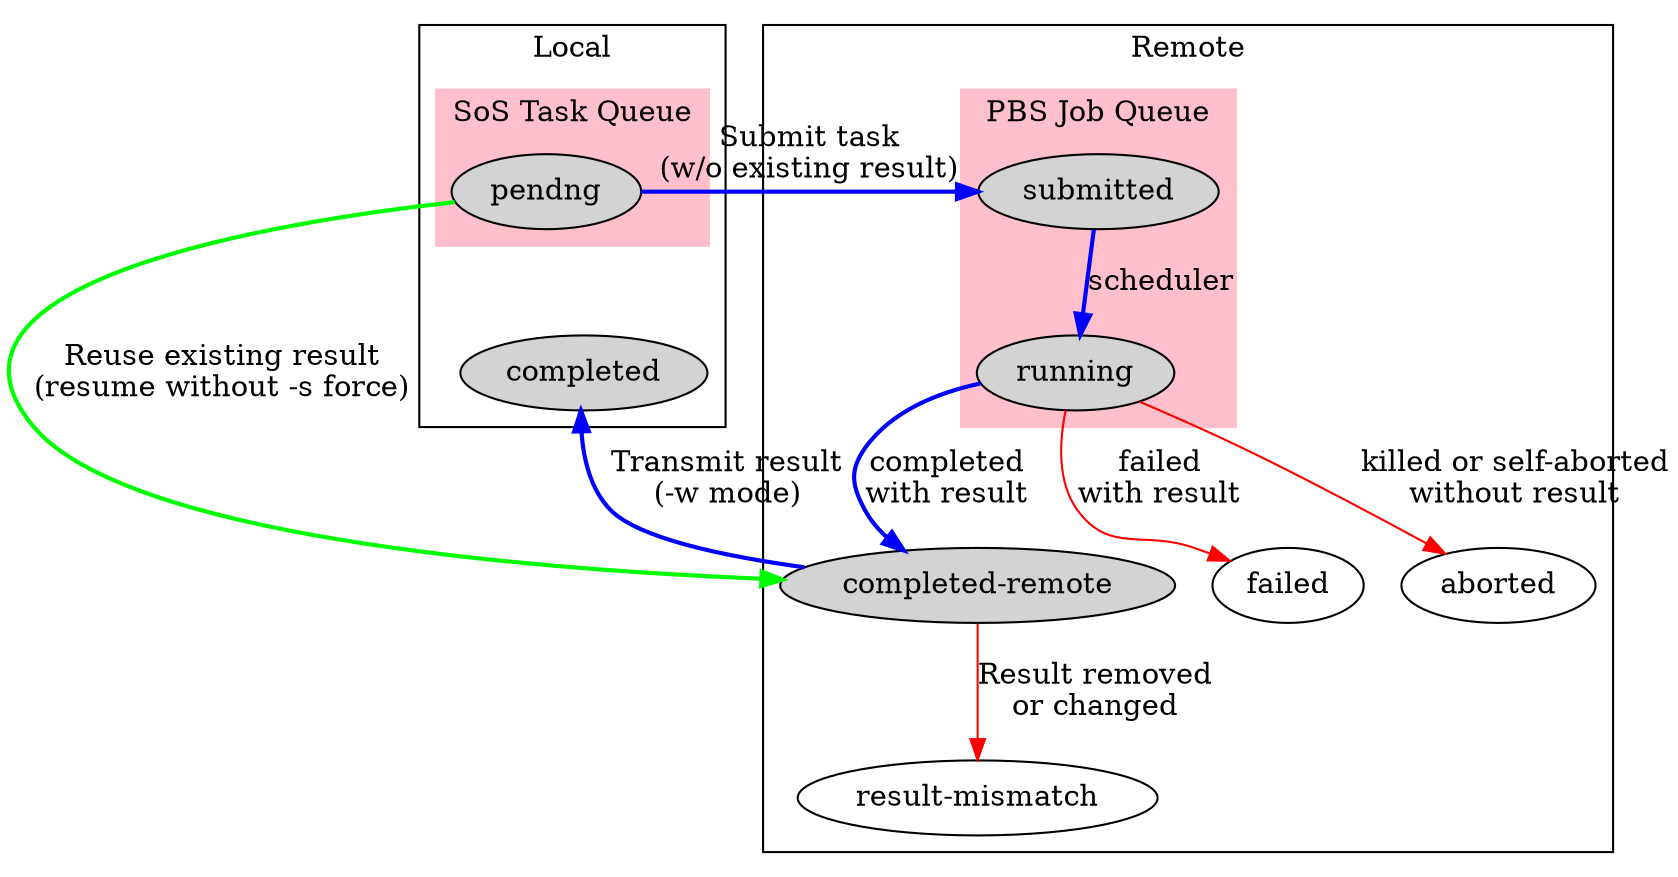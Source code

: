 digraph task_status {
	/* source nodes */
    subgraph cluster_0 {
        label="Local";


        subgraph cluster_1 {
            style=filled;
            color=pink;
            label="SoS Task Queue";
            rankdir=TB;

            pending_task [label="pendng", style=filled];
        }

        completed_task [label="completed", style=filled];

    }
    subgraph cluster_2 {
        label="Remote";

        subgraph cluster_2 {
            style=filled;
            color=pink;
            label="PBS Job Queue";

            submitted_task [label="submitted", style=filled];
            running_task [ label="running", style=filled];

            submitted_task -> running_task [label="scheduler", style=bold, color=blue];
        }

        completed_remote_task [label="completed-remote", style=filled];
        result_mismatch [label="result-mismatch"];
        failed_task [label="failed"];
        aborted_task [label="aborted"];
        running_task -> completed_remote_task [label="completed\nwith result", style=bold, color=blue];
        running_task -> aborted_task [label="killed or self-aborted\nwithout result", color=red];
        running_task -> failed_task [label="failed\nwith result", color=red];
        completed_remote_task -> result_mismatch [label="Result removed\nor changed", color=red];
    }
    pending_task -> completed_remote_task [label="Reuse existing result\n(resume without -s force)", style=bold, color=green];
    pending_task -> submitted_task [label="Submit task\n(w/o existing result)", style=bold, color=blue];
    completed_remote_task -> completed_task [label="Transmit result\n(-w mode)", style=bold, color=blue];
    pending_task -> completed_task [style=invis];
    pending_task -> running_task [style=invis];
}

